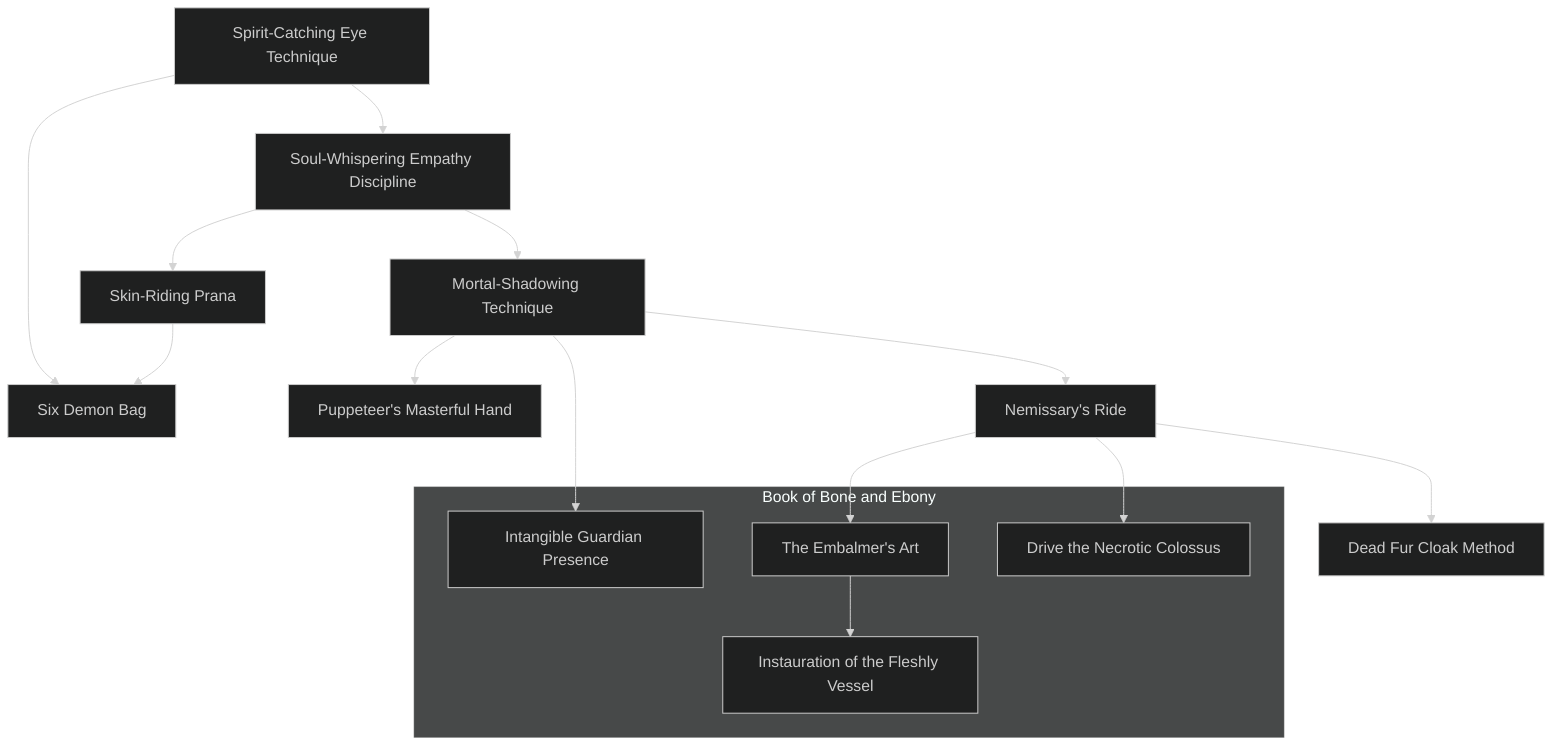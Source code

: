 ---
config:
  theme: dark
---
flowchart TD

    spirit_catching_eye_technique[Spirit-Catching Eye Technique]
    click spirit_catching_eye_technique callback "
        Spirit-Catching Eye Technique<br>
        <br>
        Cost: 2 motes<br>
        Duration: Instant<br>
        Type: Simple<br>
        Minimum Compassion: 1<br>
        Minimum Essence: 1<br>
        Prerequisite Charms: None<br>
        <br>
        Death sharpens a ghost’s perceptions. Ghosts can see
        better than mortals, can spot flaws more easily and can
        pick out the living from the dead at great distances. Some
        ghosts, however, have acquired even better methods of
        perception, and Spirit-Catching Eye Technique is one of
        them. This power lets a ghost see other ghosts who might
        normally be hidden from the eye. Ghosts who possess
        mortals or travel inside the bodies of other ghosts may be
        able to hide from normal observers, but Spirit-Catching
        Eye Technique reveals them.<br>
        When invoked, any ghosts or other spirits within view
        suddenly seem to glow with a pale white light. If the ghost
        is possessing a mortal, the ghost’s face overlays the host’s.
        If ghosts are traveling in another ghost’s body, each is
        distinctly illuminated through the host’s ectoplasmic flesh,
        which becomes transparent. The power lasts only an
        instant, and the ghost may or may not (reflexive Perception
        + Awareness roll, difficulty 2) be able to recognize the
        ghostly faces she sees hiding in mortal or unliving flesh.<br>
        Those spotted by use of this power are not aware
        they’ve been noticed, unless the ghost doing the spotting
        gives the game away through a reaction of some sort.
        "

    soul_whispering_empathy_discipline[Soul-Whispering Empathy Discipline]
    spirit_catching_eye_technique --> soul_whispering_empathy_discipline
    click soul_whispering_empathy_discipline callback "
        Soul-Whispering Empathy Discipline<br>
        <br>
        Cost: 3 motes, 1 Willpower<br>
        Duration: One scene<br>
        Type: Simple<br>
        Minimum Compassion: 1<br>
        Minimum Essence: 1<br>
        Prerequisite Charms: Spirit-Catching Eye Technique<br>
        <br>
        This technique allows a ghost to sense a target’s
        surface thoughts and feelings, picking up the rough gist of
        what the target is thinking about, as well as any strong
        emotions he might be experiencing. While this power does
        not allow the ghost to go rummaging through a victim’s
        subconscious, it does allow her to go &quot;along for the ride,&quot;
        as it were, and pick up knowledge pertaining to what the
        victim is doing at the moment. If the victim is reciting a
        password to pass an enchanted guardian, the ghost will
        hear it, but if the victim is trying on various pairs of shoes,
        it’s highly unlikely the password will come to the surface of
        his mind.<br>
        The use of Soul-Whispering Empathy Discipline first
        requires the acquisition of a target. The victim must be
        within sight of the ghost, though no physical contact is
        required. (Once psychic contact is made, the ghost no
        longer needs to maintain proximity.) After a target has
        been identified, the next step is a Manipulation + Awareness
        roll (difficulty equal to the target’s Essence). Success
        on this roll allows the ghost to make contact. While
        contact is established, the ghost “hears” the target’s
        thoughts. She does not see through his eyes or hear
        through his ears. However, the victim’s thoughts are easily
        distinguishable from the ghost’s own.<br>
        Contact lasts for a single scene, though the ghost can
        extend it for another scene by spending a Willpower point.
        The ghost can continue to do this until she runs out of
        Willpower, if she so chooses. The victim does not know
        that his thoughts are being eavesdropped on, although
        Exalted and anyone with a Compassion of 3 or above may
        (Perception + Awareness, difficulty 1) have the distinct
        feeling he’s being watched.<br>
        Contact with the target is broken at the end of the
        scene, if the target is killed or rendered unconscious or if
        the ghost doing the eavesdropping is wounded or otherwise
        distracted (including any expenditure of Willpower
        for any other reason than to extend this Charm). This
        Arcanos works on ghosts as well as mortals.
        "

    skin_riding_prana[Skin-Riding Prana]
    soul_whispering_empathy_discipline --> skin_riding_prana
    click skin_riding_prana callback "
        Skin-Riding Prana<br>
        <br>
        Cost: 6 motes, 1 Willpower<br>
        Duration: One scene<br>
        Type: Simple<br>
        Minimum Compassion: 1<br>
        Minimum Essence: 2<br>
        Prerequisite Charms: Soul-Whispering Empathy Discipline<br>
        <br>
        Skin-Riding Prana builds upon the base established
        by Soul-Whispering Empathy Discipline. However, in
        addition to allowing a ghost to simply skim the surface of
        the target’s mind, he can now make full use of the target’s
        senses. He can see through the victim’s eyes, hear through
        her ears and even catch the scent of whatever the target
        sniffs.<br>
        While Skin-Riding Prana is active, the input from the
        target overlays what the ghost himself sees and hears in a
        distant, transparent fashion. If the ghost concentrates, he
        can easily make out what the target is seeing and hearing.
        If there are distractions around the character, paying
        attention to both sensory inputs requires a Willpower roll,
        difficulty 1. Many practitioners of this power prefer to
        retreat to specially prepared chambers or tents if they can
        once contact has been established, the better to protect
        themselves from any outside input.<br>
        Other than the obvious, Skin-Riding Prana functions
        in the same way as does Soul-Whispering Empathy Discipline.
        The victim must be within sight of the ghost, though
        no touch is required. After a target has been identified, the
        next step is a Manipulation + Awareness roll (difficulty
        equal to the target’s Essence). Success on this roll allows
        the ghost to make contact, and once psychic contact is
        made, the ghost no longer needs to maintain proximity.
        This Arcanos works on ghosts as well as mortals.
        "

    six_demon_bag[Six Demon Bag]
    spirit_catching_eye_technique --> six_demon_bag
    skin_riding_prana --> six_demon_bag
    click six_demon_bag callback "
        Six Demon Bag<br>
        <br>
        Cost: 5 motes, 1 Willpower to create; 3 motes to eject<br>
        Duration: One day<br>
        Type: Simple<br>
        Minimum Compassion: 2<br>
        Minimum Essence: 1<br>
        Prerequisite Charms: Spirit-Catching Eye Technique, Skin-Riding Prana<br>
        <br>
        A Six Demon Bag is a boon to ghostly smugglers,
        assassins and couriers of all persuasions. It is equally the
        bane of border patrols, bodyguards and customs agents.
        This power allows a ghost to create a hollow within
        herself in which she can store small items without a hint
        of evidence.<br>
        When using a Six Demon Bag, the ghost tears open a
        gap in her flesh and inserts the item to be carried there —
        be it cash, a dagger, a scroll or anything else inert and up
        to one cubic foot in area — into the hollow thus created.
        The ghost’s flesh is then sealed up around it, and the item
        rests more or less comfortably within the ghost herself.
        Experienced couriers know to sheathe weapons and the
        like, lest a smuggled knife cut its way out during a particularly
        energetic moment.<br>
        The mechanical effect of this Charm is to add +4
        difficulty to a searching character’s player’s Perception +
        Awareness roll when contesting the Wits + Larceny roll
        the smuggler’s player makes to conceal an object. Removing
        the object from the Six Demon Bag costs an
        additional 3 motes of Essence. The ghost can eject the
        item from her body at any time, or she can wait for the
        Arcanos to expire, at which point the item pops out on
        its own. The item can be cut out of the ghost in question
        as well. This doesn’t cost the additional 3 motes, but it
        does inflict damage on the ghost — three health levels of
        unsoakable lethal damage. Items carried in a Six Demon
        Bag do show up when the ghost is viewed with Spirit-
        Catching Eye Technique. This negates the Charm’s
        bonus, but the ghost’s player can still make a Wits +
        Larceny roll for the ghost to shield the compartment.
        "

    mortal_shadowing_technique[Mortal-Shadowing Technique]
    soul_whispering_empathy_discipline --> mortal_shadowing_technique
    click mortal_shadowing_technique callback "
        Mortal-Shadowing Technique<br>
        <br>
        Cost: 7 motes, 1 Willpower<br>
        Duration: One hour<br>
        Type: Supplemental<br>
        Minimum Compassion: 2<br>
        Minimum Essence: 1<br>
        Prerequisite Charms: Soul-Whispering Empathy Discipline<br>
        <br>
        Mortal-Shadowing Technique is the next step on the
        road to possession. A ghost using Mortal-Shadowing Technique
        can literally meld into a mortal’s body, journeying
        with him and experiencing all that he experiences. This
        includes everything from ecstasy to death, though the
        latter forces the ghost out of the host’s body.
        Activation of this power requires, first of all, finding
        a target. Once the ghost has a target, she has merely to
        touch him or make an unarmed Brawl or Martial Arts
        attack that need do no damage. Her player then makes a
        Dexterity + Awareness roll, with a difficulty equal to the
        target’s permanent Essence. If the roll is successful, the
        ghost sinks into the flesh of her host and will journey with
        him wherever he goes and whatever he does.<br>
        The host is unaware of the ghost unless she breaks her
        silence or otherwise gives herself away, but once he is aware,
        he can spend a Willpower point for his player to make a
        contested Willpower roll against the ghost. If the ghost
        loses, she is ejected from the body. If not, she remains.
        If the host is killed, the ghost is immediately forced
        out of the body. Note that while using Mortal-Shadowing
        Technique, the ghost cannot control or otherwise affect
        the body that she is &quot;possessing.&quot; She is merely a passenger,
        albeit an awake and aware one. Interestingly enough, any
        damage done to the host body manifests as bashing damage
        on the ghost.<br>
        Spending an additional Willpower point extends the
        effect for a day. More than one ghost at a time can use
        Mortal-Shadowing Technique, but if one extends control
        to the level of Puppeteer’s Masterful Hand, the rest are
        ejected instantly, with the host none the wiser.
        "

    puppeteers_masterful_hand[Puppeteer's Masterful Hand]
    mortal_shadowing_technique --> puppeteers_masterful_hand
    click puppeteers_masterful_hand callback "
        Puppeteer's Masterful Hand<br>
        <br>
        Cost: 7 motes, 2 Willpower<br>
        Duration: One hour<br>
        Type: Supplemental<br>
        Minimum Compassion: 3<br>
        Minimum Essence: 2<br>
        Prerequisite Charms: Mortal-Shadowing Technique<br>
        <br>
        Unlike Mortal Shadowing Technique, this Arcanos
        allows for true possession. Once in command of the
        mortal body, the ghost truly controls it. She can use any
        of the body’s Attributes and Abilities, but she is not privy
        to the host’s secrets or knowledge. If the victim is Exalted,
        she can use all his attunements and automatic
        effects, and any reflexive effects the Exalt activates to
        preserve his frame, but the ghost has no access to the
        Exalt’s Charms. The ghost can also use her Arcanoi,
        including those involving effects to the ghost’s body such
        as Ghost-Devil Form. Any transformation and reshaping
        lapses the instant the ghost departs the victim’s frame.
        The puppeteer uses her own Essence and not the host’s to
        power any Arcanoi she activates.<br>
        Puppeteer’s Masterful Hand requires a Dexterity +
        Compassion roll with a difficulty equal to twice the target’s
        permanent Essence. The possessing ghost may extend the
        effects of this Charm for an additional hour by expending
        1 Willpower per hour, but her player must succeed at the
        possession roll again each time the duration is extended.
        During the possession, the body’s native intelligence is
        removed from authority and has no awareness of what his
        body does while it is possessed unless the ghost wants to let
        him watch. Needless to say, this can produce some awkward
        situations, as the ghost is under no obligation to leave
        the host in better shape than she found him.<br>
        If so possessed, the reflexive Charms of one of the
        Exalted continue to defend his body. The Exalt’s player
        should decide intelligently what reflexives activate when,
        but the consciousness of the Exalt is not making the
        decisions, the player is just portraying the character’s
        supernatural combat training.
        "

    nemissarys_ride[Nemissary's Ride]
    mortal_shadowing_technique --> nemissarys_ride
    click nemissarys_ride callback "
        Nemissary's Ride<br>
        <br>
        Cost: 5 motes, 1 Willpower (+ 1 experience point)<br>
        Duration: One day<br>
        Type: Simple<br>
        Minimum Compassion: 2<br>
        Minimum Essence: 2<br>
        Prerequisite Charms: Mortal-Shadowing Technique<br>
        <br>
        This Arcanos allows a ghost to acquire a host more
        pliable and convenient than a living human. Instead of a
        living host, he possesses a corpse and manipulates its dead
        flesh as a ghost using Puppeteer’s Masterful Hand manipulates
        the living. Because there is no resistance, the
        character’s player need only succeed in a difficulty 1
        Strength + Compassion roll for the ghost to inhabit the
        corpse. The only limitation is that the magic animating
        the body isn’t strong enough to hold disarticulated bones
        together, so there must be enough flesh remaining to
        actually move the corpse.<br>
        A ghost using this Charm may extend the duration by
        paying the activation cost again. His player may spend an
        experience point to make the possession permanent. This
        locks the ghost in the body, free of charge, until he chooses
        to leave. When he abandons it, it can never be inhabited
        again. As a corpse will decay to the point of uselessness in
        just a few weeks, most nemissaries are very hard on permanently
        possessed bodies. Ghosts who know this Arcanos
        and have access to their own corpse can possess it permanently
        without the cost of an experience point.
        "

    dead_fur_cloak_method[Dead Fur Cloak Method]
    nemissarys_ride --> dead_fur_cloak_method
    click dead_fur_cloak_method callback "
        Dead Fur Cloak Method<br>
        <br>
        Cost: 6 motes, 1 Willpower<br>
        Duration: Indefinite<br>
        Type: Simple<br>
        Minimum Compassion: 3<br>
        Minimum Essence: 2<br>
        Prerequisite Charms: Nemissary’s Ride<br>
        <br>
        The possession of the human form is easiest for the
        dead, as they were themselves once human. Yet, with
        refinement of their skills, the dead can also possess animals
        as well. This Arcanos allows a ghost to possess the corpse
        of any beast no larger than a wolf. It is most typically used
        on raitons, because they mummify naturally and can be
        made to fly even when long dead. The Deathlords use
        veritable legions of such spies. When in possession of an
        animal’s body, the ghost has all of its Physical Attributes
        but otherwise uses his own Traits. As with Nemissary’s
        Ride, the character’s player need only make a difficulty 1
        Strength + Compassion roll to effect the possession.
        "

    subgraph Book of Bone and Ebony
        intangible_guardian_presence[Intangible Guardian Presence]
        click intangible_guardian_presence callback "
            Intangible Guardian Presence<br>
            <br>
            Cost: None<br>
            Duration: Permanent<br>
            Type: Special<br>
            Minimum Compassion: 2<br>
            Minimum Essence: 3<br>
            Prerequisite Charms: Mortal-Shadowing Technique<br>
            <br>
            This Arcanos is a type of Ox-Body Charm that works
            only on vessels the ghost is riding or possessing. While it
            doesn’t add anything to the ghost’s health levels, it dramatically
            fortifies all vessels she is skinriding using
            Mortal-Shadowing Technique, Nemissary’s Ride or subsequent
            Arcanoi in the tree. Some ghosts skinride mortal
            descendants to protect them in battle, while others augment
            possessed corpses to increase their own battlefield prowess.
            When a ghost departs the vessel she was riding, the extra
            health levels are crossed off, whether they held damage or
            not. Each purchase imparts one -0 and one -1 health level
            on the ghost’s vessel. A ghost can buy this Charm as many
            times as she has dots in her Compassion rating. Storytellers
            should note that a ghost’s own Ox-Body Technique does
            not fortify hosts, only her own plasm.
            This Arcanos is particularly helpful when the ghost is
            riding a smaller animal, such as a raiton, which usually has
            far fewer health levels than a human being.
            "

        the_embalmers_art[The Embalmer's Art]
        click the_embalmers_art callback "
            The Embalmer's Art<br>
            <br>
            Cost: 15 motes (committed), 2 Willpower<br>
            Duration: Indefinite<br>
            Type: Simple<br>
            Minimum Compassion: 2<br>
            Minimum Essence: 3<br>
            Prerequisite Charms: Nemissary’s Ride<br>
            <br>
            With this Arcanos, a nemissary refines her ability to
            possess and animate dead flesh. She may automatically
            commandeer a corpse as if using Nemissary’s Ride (see
            Exalted: The Abyssals, p. 250) but requires no roll to do
            so. Such possession lasts until the ghost withdraws the
            Essence committed to the Arcanos. Finally, a body possessed
            using the Embalmer’s Art does not decay. Any
            existing decay from prior to possession remains, and the
            body resumes decomposing normally if the ghost leaves it.
            Furthermore, the nemissary may fortify the vessel it’s
            riding with Essence. For every 4 additional motes of
            Essence the ghost commits to the vessel, it gains a -2 health
            level. The ghost can impart up to its Compassion rating in
            additional health levels on a vessel this way.
            Nemissaries wanting to develop their powers even
            further can purchase a superior version of this Arcanos
            called the Embalmer’s Enduring Triumph. This Arcanos
            functions exactly as The Embalmer’s Art, but requires
            Compassion •••, Essence •••• and the Embalmer’s Art
            as a prerequisite. However, the Embalmer’s Enduring
            Triumph costs only 10 motes and 1 Willpower to activate
            and 2 motes per -1 health level, and the Willpower cost is
            waived if the ghost is in a shadowland.
            "

            instauration_of_the_fleshly_vessel[Instauration of the Fleshly Vessel]
            click instauration_of_the_fleshly_vessel callback "
                Instauration of the Fleshly Vessel<br>
                <br>
                Cost: Varies<br>
                Duration: Instant<br>
                Type: Reflexive<br>
                Minimum Compassion: 3<br>
                Minimum Essence: 4<br>
                Prerequisite Charms: The Embalmer’s Art<br>
                <br>
                Among the most powerful — and sometimes most
                painful — Arcanoi used by nemissaries, Instauration of the
                Fleshly Vessel allows a ghost to repair damage to a body she
                is possessing, whether that damage was caused by rot or
                combat. Many ghosts dislike this Arcanos because of the pain
                it causes them, but it provides the nemissary with options for
                keeping a war body useful well beyond its usual duration.
                The first technique in this Arcanos repairs rotting
                damage. Every 4 motes of Essence the ghost channels into
                this Charm undoes all rotting damage sustained over the
                course of a single day. In most climates, an unprotected
                corpse will last from six to eight weeks before it becomes
                structurally compromised. At that point, the vessel loses
                two permanent health levels per day until it reaches zero
                health levels, at which point it is little more than a jumble
                of bones and necrotic goo.<br>
                A nemissary using this Arcanos can take control of a
                vessel that may have gone untended a bit too long and
                render it more habitable. Bodies rot at a different rate
                depending on the climate. In the extreme North and
                South, bodies are mummified by the cold or arid climates
                and last for several months before ceasing to function. In
                warm, humid climes, a corpse may last only a couple of
                weeks before falling into a putrescent gray mass, and a
                nemissary may need to use this Arcanos frequently to keep
                her vessel intact. The Storyteller determines how often
                this Arcanos needs to be used on a body to keep it in good
                repair. Repeated uses of this Charm on even extremely
                decayed flesh can, eventually, result in a body that looks as
                though it’s only moments past its final breath. Once the
                ghost has repaired a possessed body with this Arcanos, she
                may use the Embalmer’s Art to preserve the corpse’s
                improved state indefinitely.<br>
                The other use of this Charm heals damage taken by
                the nemissary’s vessel, but at the expense of her corpus. For
                1 mote of Essence per health level, the nemissary bleeds
                her own integrity into the vessel to restore it. She suffers
                one unsoakable level of damage per level regenerated, with
                the type of damage appropriate to the type healed. She may
                heal bashing or lethal injuries in any order. Ghosts with
                the Ox-Body Technique Arcanos (a Conviction Arcanos
                with no Prerequisites and an Essence and Conviction
                minimum of 1 that gives two -2 levels per purchase, up to
                a limit of the ghost’s Conviction rating — see the Exalted
                Players Guide, pp. 83-84) are far more capable of using
                this Charm than other ghosts.<br>
                This Charm cannot heal damage caused by fire, aggra-
                vated sources or magic specifically designed to inflict
                deleterious effects on the undead (such as that caused by
                the Zeniths’ anima flare or the Charms Solar Spike or
                Blazing Solar Bolt).
                "

        drive_the_necrotic_colossus[Drive the Necrotic Colossus]
        click drive_the_necrotic_colossus callback "
            Drive the Necrotic Colossus<br>
            <br>
            Cost: 10 motes, 1 Willpower, 1 experience point<br>
            Duration: One day<br>
            Type: Simple<br>
            Minimum Compassion: 2<br>
            Minimum Essence: 4<br>
            Prerequisite Charms: Nemissary’s Ride<br>
            <br>
            Nemissary’s Ride allows a ghost to possess and ani-
            mate a shell as large as a very large (eight feet tall, 400
            pound) human. To animate corpses larger than that (or
            the multiple connected corpses of some necromantic war
            machines), the ghost must know Drive the Necrotic Co-
            lossus. This Charm allows ghosts to animate the bodies of
            even the largest natural animals and war machines up to
            the size of a large temple. If the shell to be animated is larger
            than that (as the largest war machines and behemoth
            corpses are), then multiple nemissaries must work in
            concert to animate it.<br>
            Once the player spends the experience point, the
            character no longer has to commit Essence to the Charm.
            At that point, the nemissary stays inside the war machine
            she’s “piloting” until she decides to leave.<br>
            The 30 nemissaries that propel Mask of Winter’s
            Juggernaut do so through the use of this Charm.
            "
    end
    mortal_shadowing_technique --> intangible_guardian_presence
    nemissarys_ride --> the_embalmers_art
    the_embalmers_art --> instauration_of_the_fleshly_vessel
    nemissarys_ride --> drive_the_necrotic_colossus